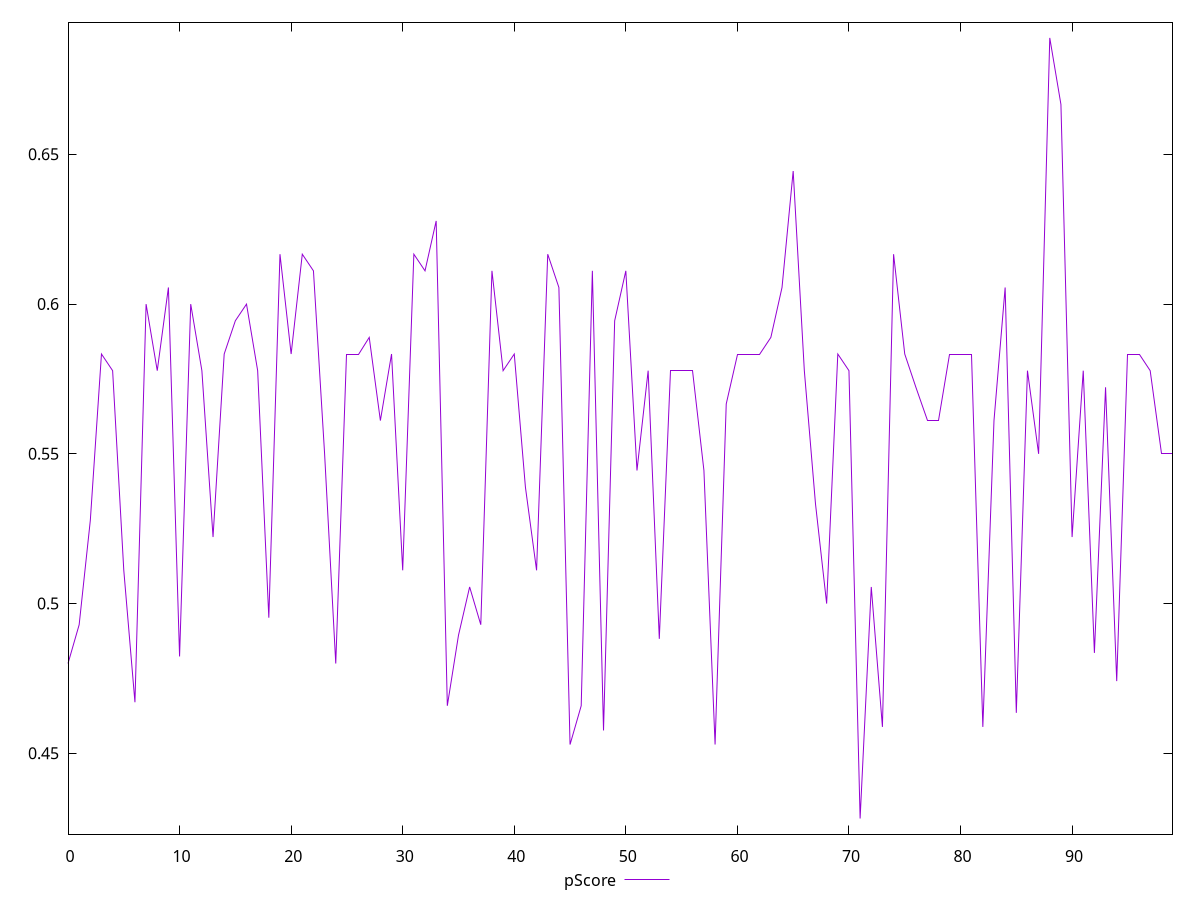 reset

$pScore <<EOF
0 0.48
1 0.4929411764705882
2 0.5277777777777778
3 0.5833333333333334
4 0.5777777777777777
5 0.5111111111111111
6 0.46705882352941175
7 0.6
8 0.5777777777777777
9 0.6055555555555556
10 0.4823529411764706
11 0.6
12 0.5777777777777777
13 0.5222222222222223
14 0.5833333333333334
15 0.5944444444444444
16 0.6
17 0.5777777777777777
18 0.49529411764705883
19 0.6166666666666667
20 0.5833333333333334
21 0.6166666666666667
22 0.6111111111111112
23 0.55
24 0.48
25 0.5833333333333334
26 0.5833333333333334
27 0.5888888888888889
28 0.5611111111111111
29 0.5833333333333334
30 0.5111111111111111
31 0.6166666666666667
32 0.6111111111111112
33 0.6277777777777778
34 0.46588235294117647
35 0.4894117647058824
36 0.5055555555555555
37 0.4929411764705882
38 0.6111111111111112
39 0.5777777777777777
40 0.5833333333333334
41 0.5388888888888889
42 0.5111111111111111
43 0.6166666666666667
44 0.6055555555555556
45 0.45294117647058824
46 0.46588235294117647
47 0.6111111111111112
48 0.4576470588235294
49 0.5944444444444444
50 0.6111111111111112
51 0.5444444444444445
52 0.5777777777777777
53 0.48823529411764705
54 0.5777777777777777
55 0.5777777777777777
56 0.5777777777777777
57 0.5444444444444445
58 0.45294117647058824
59 0.5666666666666667
60 0.5833333333333334
61 0.5833333333333334
62 0.5833333333333334
63 0.5888888888888889
64 0.6055555555555556
65 0.6444444444444445
66 0.5777777777777777
67 0.5333333333333333
68 0.5
69 0.5833333333333334
70 0.5777777777777777
71 0.42823529411764705
72 0.5055555555555555
73 0.4588235294117647
74 0.6166666666666667
75 0.5833333333333334
76 0.5722222222222222
77 0.5611111111111111
78 0.5611111111111111
79 0.5833333333333334
80 0.5833333333333334
81 0.5833333333333334
82 0.4588235294117647
83 0.5611111111111111
84 0.6055555555555556
85 0.46352941176470586
86 0.5777777777777777
87 0.55
88 0.6888888888888889
89 0.6666666666666666
90 0.5222222222222223
91 0.5777777777777777
92 0.4835294117647059
93 0.5722222222222222
94 0.47411764705882353
95 0.5833333333333334
96 0.5833333333333334
97 0.5777777777777777
98 0.55
99 0.55
EOF

set key outside below
set xrange [0:99]
set yrange [0.4230222222222222:0.6941019607843137]
set trange [0.4230222222222222:0.6941019607843137]
set terminal svg size 640, 500 enhanced background rgb 'white'
set output "report_00015_2021-02-09T16-11-33.973Z/uses-http2/samples/pages+cached+noadtech+nomedia+nocss/pScore/values.svg"

plot $pScore title "pScore" with line

reset
